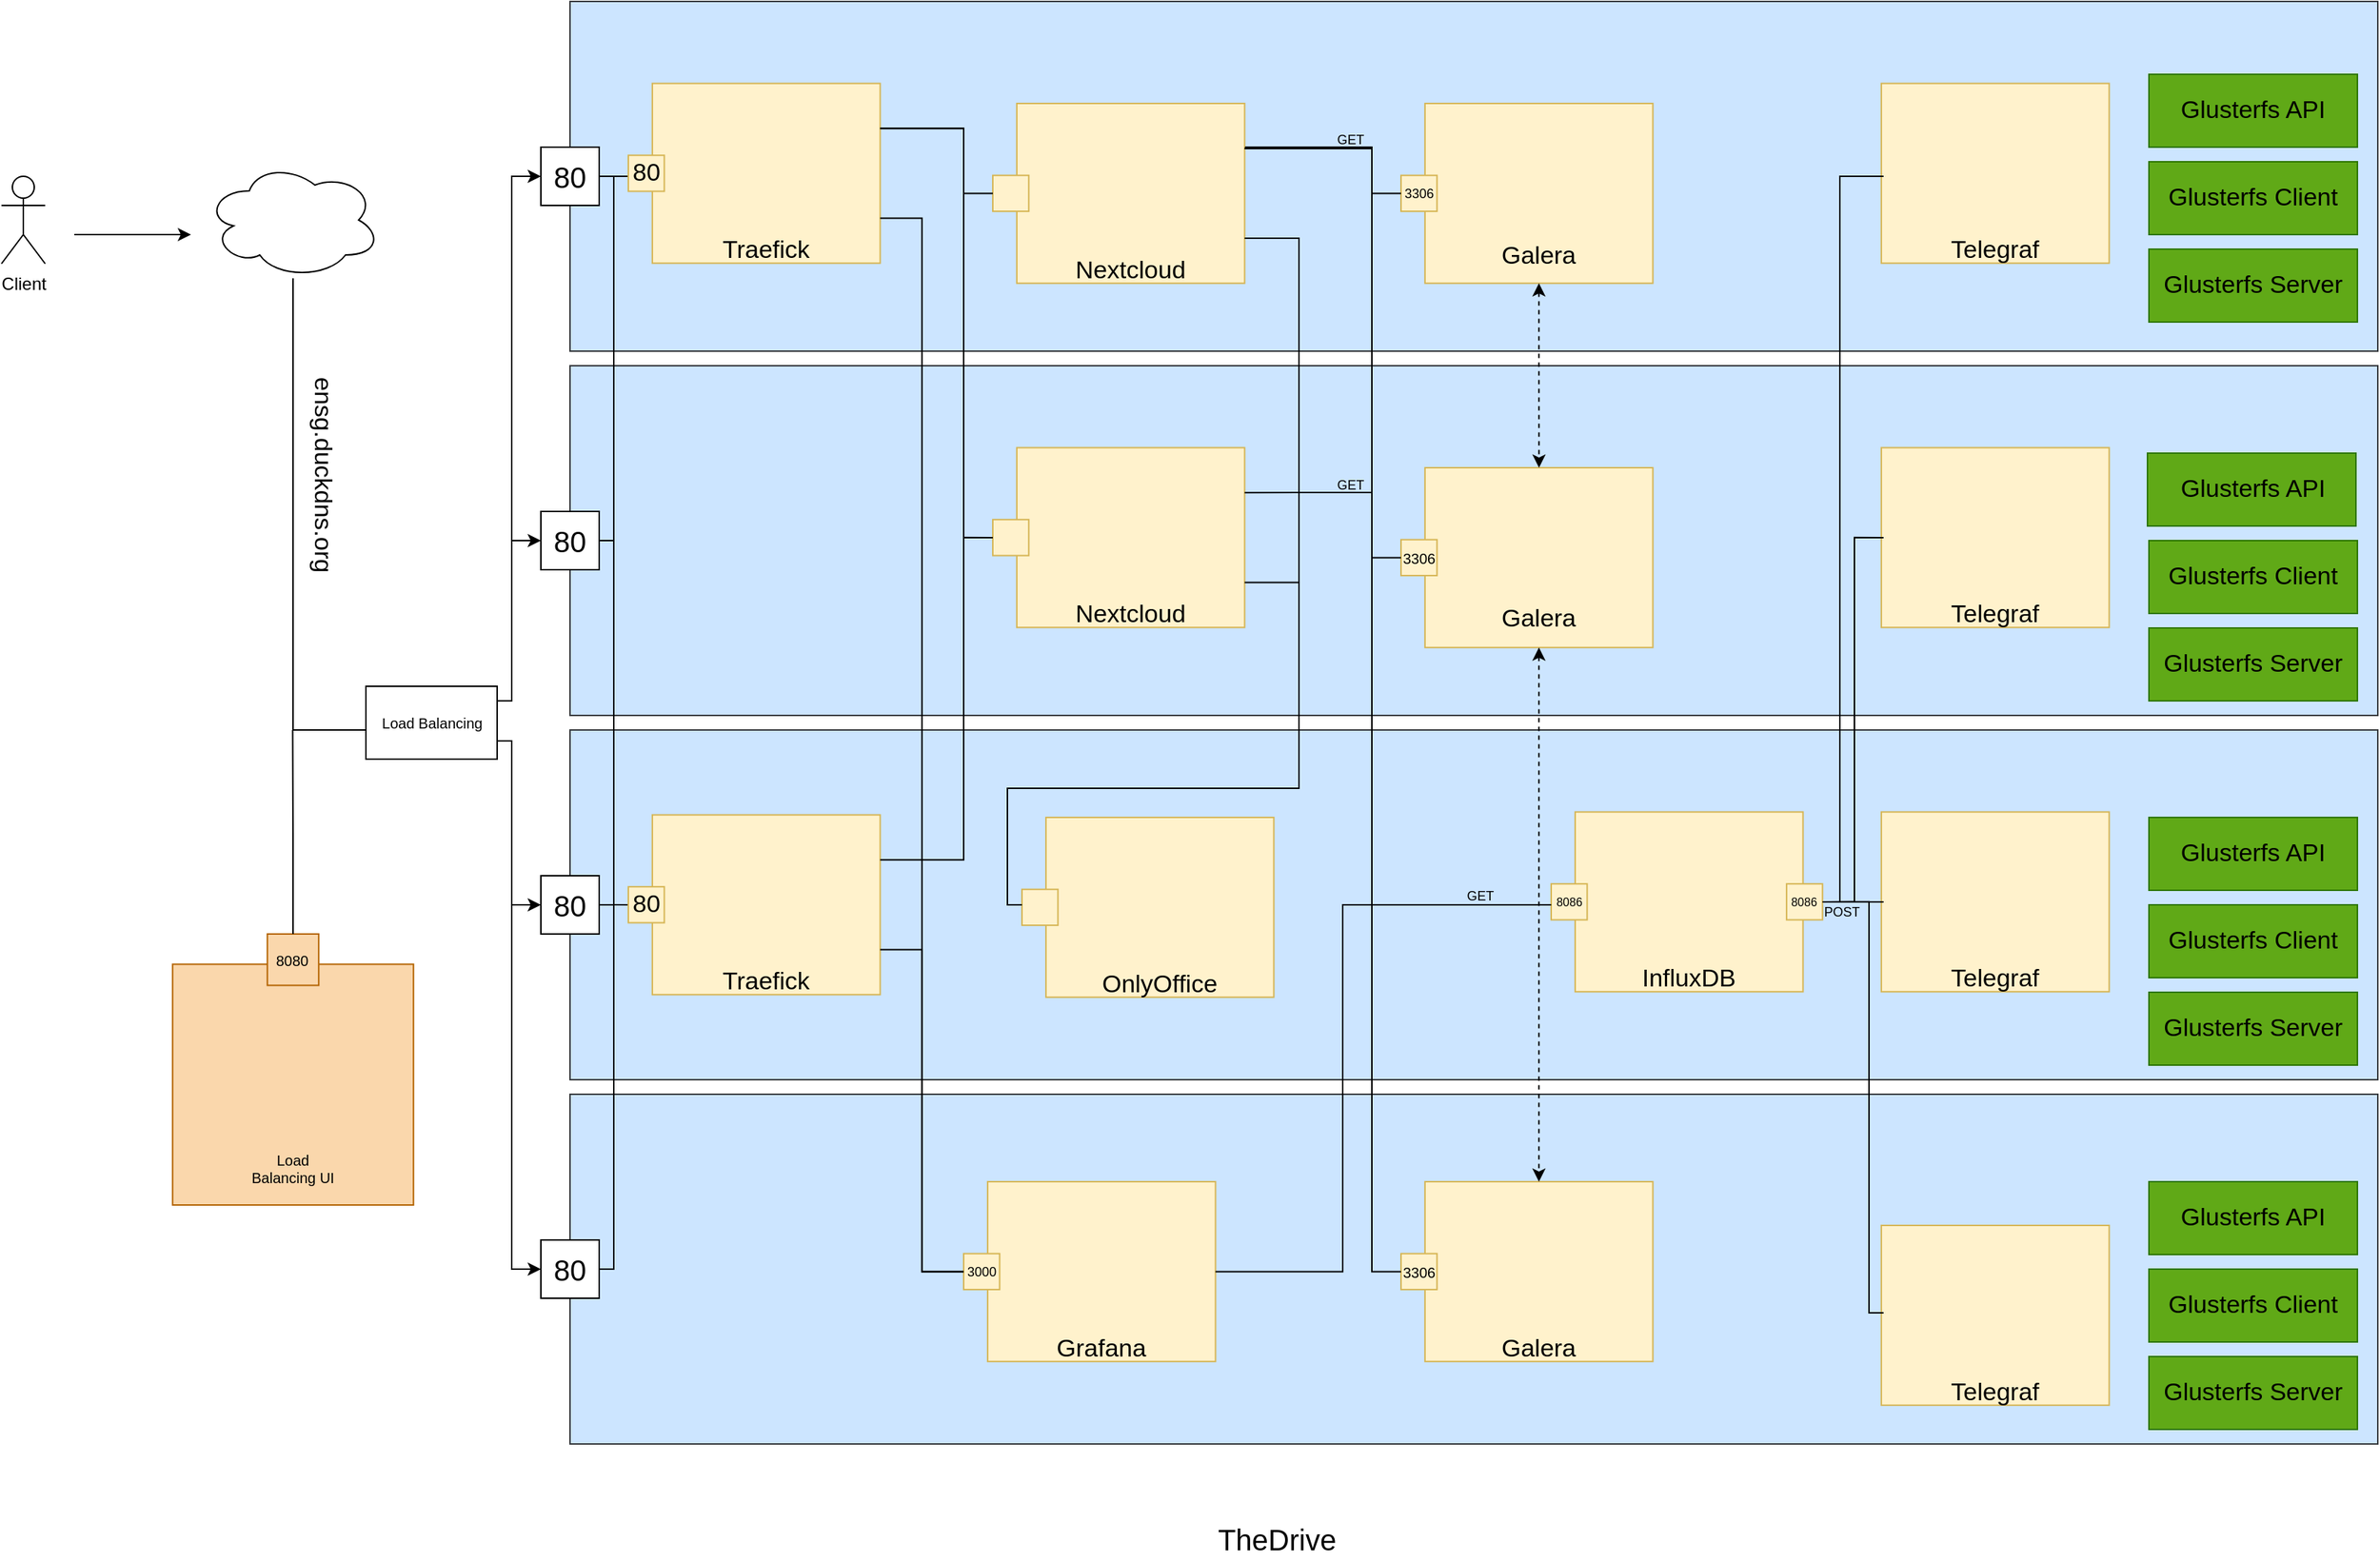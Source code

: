 <mxfile version="16.5.6" type="github">
  <diagram id="uSSf6d4gXcC3axAi4T38" name="Page-1">
    <mxGraphModel dx="1132" dy="1134" grid="1" gridSize="10" guides="1" tooltips="1" connect="1" arrows="1" fold="1" page="1" pageScale="1" pageWidth="827" pageHeight="1169" math="0" shadow="0">
      <root>
        <mxCell id="0" />
        <mxCell id="1" parent="0" />
        <mxCell id="GVOFtaDocg-hXBosBqJG-1" value="Client" style="shape=umlActor;verticalLabelPosition=bottom;verticalAlign=top;html=1;outlineConnect=0;" vertex="1" parent="1">
          <mxGeometry x="30" y="140" width="30" height="60" as="geometry" />
        </mxCell>
        <mxCell id="GVOFtaDocg-hXBosBqJG-21" style="edgeStyle=orthogonalEdgeStyle;rounded=0;orthogonalLoop=1;jettySize=auto;html=1;fontSize=17;" edge="1" parent="1" source="GVOFtaDocg-hXBosBqJG-2">
          <mxGeometry relative="1" as="geometry">
            <mxPoint x="290" y="520" as="targetPoint" />
            <Array as="points">
              <mxPoint x="230" y="520" />
            </Array>
          </mxGeometry>
        </mxCell>
        <mxCell id="GVOFtaDocg-hXBosBqJG-2" value="" style="ellipse;shape=cloud;whiteSpace=wrap;html=1;" vertex="1" parent="1">
          <mxGeometry x="170" y="130" width="120" height="80" as="geometry" />
        </mxCell>
        <mxCell id="GVOFtaDocg-hXBosBqJG-4" value="" style="endArrow=classic;html=1;rounded=0;" edge="1" parent="1">
          <mxGeometry width="50" height="50" relative="1" as="geometry">
            <mxPoint x="80" y="180" as="sourcePoint" />
            <mxPoint x="160" y="180" as="targetPoint" />
          </mxGeometry>
        </mxCell>
        <mxCell id="GVOFtaDocg-hXBosBqJG-26" value="ensg.duckdns.org" style="text;html=1;strokeColor=none;fillColor=none;align=center;verticalAlign=middle;whiteSpace=wrap;rounded=0;fontSize=17;rotation=90;" vertex="1" parent="1">
          <mxGeometry x="220" y="330" width="60" height="30" as="geometry" />
        </mxCell>
        <mxCell id="GVOFtaDocg-hXBosBqJG-6" value="TheDrive" style="text;html=1;strokeColor=none;fillColor=none;align=center;verticalAlign=middle;whiteSpace=wrap;rounded=0;fontSize=20;" vertex="1" parent="1">
          <mxGeometry x="875" y="1060" width="60" height="30" as="geometry" />
        </mxCell>
        <mxCell id="GVOFtaDocg-hXBosBqJG-7" value="" style="rounded=0;whiteSpace=wrap;html=1;fontSize=20;fillColor=#cce5ff;strokeColor=#36393d;" vertex="1" parent="1">
          <mxGeometry x="420" y="20" width="1240" height="240" as="geometry" />
        </mxCell>
        <mxCell id="GVOFtaDocg-hXBosBqJG-8" value="" style="rounded=0;whiteSpace=wrap;html=1;fontSize=20;fillColor=#cce5ff;strokeColor=#36393d;" vertex="1" parent="1">
          <mxGeometry x="420" y="270" width="1240" height="240" as="geometry" />
        </mxCell>
        <mxCell id="GVOFtaDocg-hXBosBqJG-9" value="" style="rounded=0;whiteSpace=wrap;html=1;fontSize=20;fillColor=#cce5ff;strokeColor=#36393d;" vertex="1" parent="1">
          <mxGeometry x="420" y="520" width="1240" height="240" as="geometry" />
        </mxCell>
        <mxCell id="GVOFtaDocg-hXBosBqJG-10" value="" style="rounded=0;whiteSpace=wrap;html=1;fontSize=20;fillColor=#cce5ff;strokeColor=#36393d;" vertex="1" parent="1">
          <mxGeometry x="420" y="770" width="1240" height="240" as="geometry" />
        </mxCell>
        <mxCell id="GVOFtaDocg-hXBosBqJG-188" style="edgeStyle=orthogonalEdgeStyle;rounded=0;orthogonalLoop=1;jettySize=auto;html=1;exitX=1;exitY=0.5;exitDx=0;exitDy=0;entryX=0;entryY=0.5;entryDx=0;entryDy=0;fontSize=17;startArrow=none;startFill=0;endArrow=none;endFill=0;" edge="1" parent="1" source="GVOFtaDocg-hXBosBqJG-11" target="GVOFtaDocg-hXBosBqJG-96">
          <mxGeometry relative="1" as="geometry" />
        </mxCell>
        <mxCell id="GVOFtaDocg-hXBosBqJG-189" style="edgeStyle=orthogonalEdgeStyle;rounded=0;orthogonalLoop=1;jettySize=auto;html=1;exitX=1;exitY=0.5;exitDx=0;exitDy=0;entryX=0;entryY=0.5;entryDx=0;entryDy=0;fontSize=17;startArrow=none;startFill=0;endArrow=none;endFill=0;" edge="1" parent="1" source="GVOFtaDocg-hXBosBqJG-11" target="GVOFtaDocg-hXBosBqJG-37">
          <mxGeometry relative="1" as="geometry">
            <Array as="points">
              <mxPoint x="450" y="140" />
              <mxPoint x="450" y="640" />
            </Array>
          </mxGeometry>
        </mxCell>
        <mxCell id="GVOFtaDocg-hXBosBqJG-11" value="80" style="whiteSpace=wrap;html=1;aspect=fixed;fontSize=20;" vertex="1" parent="1">
          <mxGeometry x="400" y="120" width="40" height="40" as="geometry" />
        </mxCell>
        <mxCell id="GVOFtaDocg-hXBosBqJG-190" style="edgeStyle=orthogonalEdgeStyle;rounded=0;orthogonalLoop=1;jettySize=auto;html=1;exitX=1;exitY=0.5;exitDx=0;exitDy=0;fontSize=17;startArrow=none;startFill=0;endArrow=none;endFill=0;" edge="1" parent="1" source="GVOFtaDocg-hXBosBqJG-12">
          <mxGeometry relative="1" as="geometry">
            <mxPoint x="450" y="389.952" as="targetPoint" />
          </mxGeometry>
        </mxCell>
        <mxCell id="GVOFtaDocg-hXBosBqJG-12" value="80" style="whiteSpace=wrap;html=1;aspect=fixed;fontSize=20;" vertex="1" parent="1">
          <mxGeometry x="400" y="370" width="40" height="40" as="geometry" />
        </mxCell>
        <mxCell id="GVOFtaDocg-hXBosBqJG-191" style="edgeStyle=orthogonalEdgeStyle;rounded=0;orthogonalLoop=1;jettySize=auto;html=1;exitX=1;exitY=0.5;exitDx=0;exitDy=0;fontSize=17;startArrow=none;startFill=0;endArrow=none;endFill=0;" edge="1" parent="1" source="GVOFtaDocg-hXBosBqJG-13">
          <mxGeometry relative="1" as="geometry">
            <mxPoint x="450" y="639.952" as="targetPoint" />
          </mxGeometry>
        </mxCell>
        <mxCell id="GVOFtaDocg-hXBosBqJG-13" value="80" style="whiteSpace=wrap;html=1;aspect=fixed;fontSize=20;" vertex="1" parent="1">
          <mxGeometry x="400" y="620" width="40" height="40" as="geometry" />
        </mxCell>
        <mxCell id="GVOFtaDocg-hXBosBqJG-192" style="edgeStyle=orthogonalEdgeStyle;rounded=0;orthogonalLoop=1;jettySize=auto;html=1;exitX=1;exitY=0.5;exitDx=0;exitDy=0;fontSize=17;startArrow=none;startFill=0;endArrow=none;endFill=0;" edge="1" parent="1" source="GVOFtaDocg-hXBosBqJG-14">
          <mxGeometry relative="1" as="geometry">
            <mxPoint x="450" y="640.0" as="targetPoint" />
            <Array as="points">
              <mxPoint x="450" y="890" />
            </Array>
          </mxGeometry>
        </mxCell>
        <mxCell id="GVOFtaDocg-hXBosBqJG-14" value="80" style="whiteSpace=wrap;html=1;aspect=fixed;fontSize=20;" vertex="1" parent="1">
          <mxGeometry x="400" y="870" width="40" height="40" as="geometry" />
        </mxCell>
        <mxCell id="GVOFtaDocg-hXBosBqJG-22" style="edgeStyle=orthogonalEdgeStyle;rounded=0;orthogonalLoop=1;jettySize=auto;html=1;exitX=0.75;exitY=0;exitDx=0;exitDy=0;entryX=0;entryY=0.5;entryDx=0;entryDy=0;fontSize=17;" edge="1" parent="1" target="GVOFtaDocg-hXBosBqJG-11">
          <mxGeometry relative="1" as="geometry">
            <mxPoint x="370" y="500" as="sourcePoint" />
            <Array as="points">
              <mxPoint x="380" y="500" />
              <mxPoint x="380" y="140" />
            </Array>
          </mxGeometry>
        </mxCell>
        <mxCell id="GVOFtaDocg-hXBosBqJG-23" style="edgeStyle=orthogonalEdgeStyle;rounded=0;orthogonalLoop=1;jettySize=auto;html=1;exitX=1;exitY=0;exitDx=0;exitDy=0;entryX=0;entryY=0.5;entryDx=0;entryDy=0;fontSize=17;" edge="1" parent="1" target="GVOFtaDocg-hXBosBqJG-12">
          <mxGeometry relative="1" as="geometry">
            <mxPoint x="380" y="500" as="sourcePoint" />
            <Array as="points">
              <mxPoint x="380" y="390" />
            </Array>
          </mxGeometry>
        </mxCell>
        <mxCell id="GVOFtaDocg-hXBosBqJG-24" style="edgeStyle=orthogonalEdgeStyle;rounded=0;orthogonalLoop=1;jettySize=auto;html=1;exitX=1;exitY=0.75;exitDx=0;exitDy=0;entryX=0;entryY=0.5;entryDx=0;entryDy=0;fontSize=17;" edge="1" parent="1" source="GVOFtaDocg-hXBosBqJG-207" target="GVOFtaDocg-hXBosBqJG-14">
          <mxGeometry relative="1" as="geometry">
            <mxPoint x="370" y="540" as="sourcePoint" />
            <Array as="points">
              <mxPoint x="380" y="527" />
              <mxPoint x="380" y="890" />
            </Array>
          </mxGeometry>
        </mxCell>
        <mxCell id="GVOFtaDocg-hXBosBqJG-25" style="edgeStyle=orthogonalEdgeStyle;rounded=0;orthogonalLoop=1;jettySize=auto;html=1;exitX=1;exitY=1;exitDx=0;exitDy=0;entryX=0;entryY=0.5;entryDx=0;entryDy=0;fontSize=17;" edge="1" parent="1" target="GVOFtaDocg-hXBosBqJG-13">
          <mxGeometry relative="1" as="geometry">
            <mxPoint x="380" y="540" as="sourcePoint" />
            <Array as="points">
              <mxPoint x="380" y="640" />
            </Array>
          </mxGeometry>
        </mxCell>
        <mxCell id="GVOFtaDocg-hXBosBqJG-35" value="" style="group" vertex="1" connectable="0" parent="1">
          <mxGeometry x="460" y="578.25" width="172.74" height="127.5" as="geometry" />
        </mxCell>
        <mxCell id="GVOFtaDocg-hXBosBqJG-36" value="" style="rounded=0;whiteSpace=wrap;html=1;labelBackgroundColor=#99FFFF;fontSize=17;fillColor=#fff2cc;strokeColor=#d6b656;" vertex="1" parent="GVOFtaDocg-hXBosBqJG-35">
          <mxGeometry x="16.451" width="156.289" height="123.387" as="geometry" />
        </mxCell>
        <mxCell id="GVOFtaDocg-hXBosBqJG-37" value="80" style="whiteSpace=wrap;html=1;aspect=fixed;labelBackgroundColor=none;fontSize=17;fillColor=#fff2cc;strokeColor=#d6b656;" vertex="1" parent="GVOFtaDocg-hXBosBqJG-35">
          <mxGeometry y="49.355" width="24.677" height="24.677" as="geometry" />
        </mxCell>
        <mxCell id="GVOFtaDocg-hXBosBqJG-38" value="Traefick" style="text;html=1;align=center;verticalAlign=middle;whiteSpace=wrap;rounded=0;labelBackgroundColor=none;fontSize=17;" vertex="1" parent="GVOFtaDocg-hXBosBqJG-35">
          <mxGeometry x="69.919" y="102.823" width="49.354" height="24.677" as="geometry" />
        </mxCell>
        <mxCell id="GVOFtaDocg-hXBosBqJG-55" value="" style="group" vertex="1" connectable="0" parent="1">
          <mxGeometry x="1503" y="130" width="143" height="110" as="geometry" />
        </mxCell>
        <mxCell id="GVOFtaDocg-hXBosBqJG-52" value="" style="group" vertex="1" connectable="0" parent="GVOFtaDocg-hXBosBqJG-55">
          <mxGeometry y="60" width="143" height="50" as="geometry" />
        </mxCell>
        <mxCell id="GVOFtaDocg-hXBosBqJG-45" value="" style="rounded=0;whiteSpace=wrap;html=1;labelBackgroundColor=none;fontSize=17;fillColor=#60a917;strokeColor=#2D7600;fontColor=#ffffff;" vertex="1" parent="GVOFtaDocg-hXBosBqJG-52">
          <mxGeometry width="143" height="50" as="geometry" />
        </mxCell>
        <mxCell id="GVOFtaDocg-hXBosBqJG-46" value="Glusterfs Server" style="text;html=1;strokeColor=none;fillColor=none;align=center;verticalAlign=middle;whiteSpace=wrap;rounded=0;labelBackgroundColor=none;fontSize=17;" vertex="1" parent="GVOFtaDocg-hXBosBqJG-52">
          <mxGeometry y="10" width="143" height="30" as="geometry" />
        </mxCell>
        <mxCell id="GVOFtaDocg-hXBosBqJG-54" value="" style="group" vertex="1" connectable="0" parent="GVOFtaDocg-hXBosBqJG-55">
          <mxGeometry width="143" height="50" as="geometry" />
        </mxCell>
        <mxCell id="GVOFtaDocg-hXBosBqJG-49" value="" style="rounded=0;whiteSpace=wrap;html=1;labelBackgroundColor=none;fontSize=17;fillColor=#60a917;strokeColor=#2D7600;fontColor=#ffffff;" vertex="1" parent="GVOFtaDocg-hXBosBqJG-54">
          <mxGeometry width="143" height="50" as="geometry" />
        </mxCell>
        <mxCell id="GVOFtaDocg-hXBosBqJG-50" value="Glusterfs Client" style="text;html=1;strokeColor=none;fillColor=none;align=center;verticalAlign=middle;whiteSpace=wrap;rounded=0;labelBackgroundColor=none;fontSize=17;" vertex="1" parent="GVOFtaDocg-hXBosBqJG-54">
          <mxGeometry y="10" width="143" height="30" as="geometry" />
        </mxCell>
        <mxCell id="GVOFtaDocg-hXBosBqJG-56" value="" style="group" vertex="1" connectable="0" parent="1">
          <mxGeometry x="1503" y="390" width="143" height="110" as="geometry" />
        </mxCell>
        <mxCell id="GVOFtaDocg-hXBosBqJG-57" value="" style="group" vertex="1" connectable="0" parent="GVOFtaDocg-hXBosBqJG-56">
          <mxGeometry y="60" width="143" height="50" as="geometry" />
        </mxCell>
        <mxCell id="GVOFtaDocg-hXBosBqJG-58" value="" style="rounded=0;whiteSpace=wrap;html=1;labelBackgroundColor=none;fontSize=17;fillColor=#60a917;strokeColor=#2D7600;fontColor=#ffffff;" vertex="1" parent="GVOFtaDocg-hXBosBqJG-57">
          <mxGeometry width="143" height="50" as="geometry" />
        </mxCell>
        <mxCell id="GVOFtaDocg-hXBosBqJG-59" value="Glusterfs Server" style="text;html=1;strokeColor=none;fillColor=none;align=center;verticalAlign=middle;whiteSpace=wrap;rounded=0;labelBackgroundColor=none;fontSize=17;" vertex="1" parent="GVOFtaDocg-hXBosBqJG-57">
          <mxGeometry y="10" width="143" height="30" as="geometry" />
        </mxCell>
        <mxCell id="GVOFtaDocg-hXBosBqJG-60" value="" style="group" vertex="1" connectable="0" parent="GVOFtaDocg-hXBosBqJG-56">
          <mxGeometry width="143" height="50" as="geometry" />
        </mxCell>
        <mxCell id="GVOFtaDocg-hXBosBqJG-61" value="" style="rounded=0;whiteSpace=wrap;html=1;labelBackgroundColor=none;fontSize=17;fillColor=#60a917;strokeColor=#2D7600;fontColor=#ffffff;" vertex="1" parent="GVOFtaDocg-hXBosBqJG-60">
          <mxGeometry width="143" height="50" as="geometry" />
        </mxCell>
        <mxCell id="GVOFtaDocg-hXBosBqJG-62" value="Glusterfs Client" style="text;html=1;strokeColor=none;fillColor=none;align=center;verticalAlign=middle;whiteSpace=wrap;rounded=0;labelBackgroundColor=none;fontSize=17;" vertex="1" parent="GVOFtaDocg-hXBosBqJG-60">
          <mxGeometry y="10" width="143" height="30" as="geometry" />
        </mxCell>
        <mxCell id="GVOFtaDocg-hXBosBqJG-64" value="" style="group" vertex="1" connectable="0" parent="1">
          <mxGeometry x="1503" y="640" width="143" height="110" as="geometry" />
        </mxCell>
        <mxCell id="GVOFtaDocg-hXBosBqJG-65" value="" style="group" vertex="1" connectable="0" parent="GVOFtaDocg-hXBosBqJG-64">
          <mxGeometry y="60" width="143" height="50" as="geometry" />
        </mxCell>
        <mxCell id="GVOFtaDocg-hXBosBqJG-66" value="" style="rounded=0;whiteSpace=wrap;html=1;labelBackgroundColor=none;fontSize=17;fillColor=#60a917;strokeColor=#2D7600;fontColor=#ffffff;" vertex="1" parent="GVOFtaDocg-hXBosBqJG-65">
          <mxGeometry width="143" height="50" as="geometry" />
        </mxCell>
        <mxCell id="GVOFtaDocg-hXBosBqJG-67" value="Glusterfs Server" style="text;html=1;strokeColor=none;fillColor=none;align=center;verticalAlign=middle;whiteSpace=wrap;rounded=0;labelBackgroundColor=none;fontSize=17;" vertex="1" parent="GVOFtaDocg-hXBosBqJG-65">
          <mxGeometry y="10" width="143" height="30" as="geometry" />
        </mxCell>
        <mxCell id="GVOFtaDocg-hXBosBqJG-68" value="" style="group" vertex="1" connectable="0" parent="GVOFtaDocg-hXBosBqJG-64">
          <mxGeometry width="143" height="50" as="geometry" />
        </mxCell>
        <mxCell id="GVOFtaDocg-hXBosBqJG-69" value="" style="rounded=0;whiteSpace=wrap;html=1;labelBackgroundColor=none;fontSize=17;fillColor=#60a917;strokeColor=#2D7600;fontColor=#ffffff;" vertex="1" parent="GVOFtaDocg-hXBosBqJG-68">
          <mxGeometry width="143" height="50" as="geometry" />
        </mxCell>
        <mxCell id="GVOFtaDocg-hXBosBqJG-70" value="Glusterfs Client" style="text;html=1;strokeColor=none;fillColor=none;align=center;verticalAlign=middle;whiteSpace=wrap;rounded=0;labelBackgroundColor=none;fontSize=17;" vertex="1" parent="GVOFtaDocg-hXBosBqJG-68">
          <mxGeometry y="10" width="143" height="30" as="geometry" />
        </mxCell>
        <mxCell id="GVOFtaDocg-hXBosBqJG-72" value="" style="group" vertex="1" connectable="0" parent="1">
          <mxGeometry x="1503" y="950" width="143" height="50" as="geometry" />
        </mxCell>
        <mxCell id="GVOFtaDocg-hXBosBqJG-73" value="" style="rounded=0;whiteSpace=wrap;html=1;labelBackgroundColor=none;fontSize=17;fillColor=#60a917;strokeColor=#2D7600;fontColor=#ffffff;" vertex="1" parent="GVOFtaDocg-hXBosBqJG-72">
          <mxGeometry width="143" height="50" as="geometry" />
        </mxCell>
        <mxCell id="GVOFtaDocg-hXBosBqJG-74" value="Glusterfs Server" style="text;html=1;strokeColor=none;fillColor=none;align=center;verticalAlign=middle;whiteSpace=wrap;rounded=0;labelBackgroundColor=none;fontSize=17;" vertex="1" parent="GVOFtaDocg-hXBosBqJG-72">
          <mxGeometry y="10" width="143" height="30" as="geometry" />
        </mxCell>
        <mxCell id="GVOFtaDocg-hXBosBqJG-75" value="" style="group" vertex="1" connectable="0" parent="1">
          <mxGeometry x="1503" y="890" width="143" height="50" as="geometry" />
        </mxCell>
        <mxCell id="GVOFtaDocg-hXBosBqJG-76" value="" style="rounded=0;whiteSpace=wrap;html=1;labelBackgroundColor=none;fontSize=17;fillColor=#60a917;strokeColor=#2D7600;fontColor=#ffffff;" vertex="1" parent="GVOFtaDocg-hXBosBqJG-75">
          <mxGeometry width="143" height="50" as="geometry" />
        </mxCell>
        <mxCell id="GVOFtaDocg-hXBosBqJG-77" value="Glusterfs Client" style="text;html=1;strokeColor=none;fillColor=none;align=center;verticalAlign=middle;whiteSpace=wrap;rounded=0;labelBackgroundColor=none;fontSize=17;" vertex="1" parent="GVOFtaDocg-hXBosBqJG-75">
          <mxGeometry y="10" width="143" height="30" as="geometry" />
        </mxCell>
        <mxCell id="GVOFtaDocg-hXBosBqJG-79" value="" style="group" vertex="1" connectable="0" parent="1">
          <mxGeometry x="1503" y="830" width="143" height="50" as="geometry" />
        </mxCell>
        <mxCell id="GVOFtaDocg-hXBosBqJG-80" value="" style="rounded=0;whiteSpace=wrap;html=1;labelBackgroundColor=none;fontSize=17;fillColor=#60a917;strokeColor=#2D7600;fontColor=#ffffff;" vertex="1" parent="GVOFtaDocg-hXBosBqJG-79">
          <mxGeometry width="143" height="50" as="geometry" />
        </mxCell>
        <mxCell id="GVOFtaDocg-hXBosBqJG-81" value="Glusterfs API" style="text;html=1;strokeColor=none;fillColor=none;align=center;verticalAlign=middle;whiteSpace=wrap;rounded=0;labelBackgroundColor=none;fontSize=17;" vertex="1" parent="GVOFtaDocg-hXBosBqJG-79">
          <mxGeometry y="10" width="143" height="30" as="geometry" />
        </mxCell>
        <mxCell id="GVOFtaDocg-hXBosBqJG-83" value="" style="group" vertex="1" connectable="0" parent="1">
          <mxGeometry x="1503" y="580" width="143" height="50" as="geometry" />
        </mxCell>
        <mxCell id="GVOFtaDocg-hXBosBqJG-84" value="" style="rounded=0;whiteSpace=wrap;html=1;labelBackgroundColor=none;fontSize=17;fillColor=#60a917;strokeColor=#2D7600;fontColor=#ffffff;" vertex="1" parent="GVOFtaDocg-hXBosBqJG-83">
          <mxGeometry width="143" height="50" as="geometry" />
        </mxCell>
        <mxCell id="GVOFtaDocg-hXBosBqJG-85" value="Glusterfs API" style="text;html=1;strokeColor=none;fillColor=none;align=center;verticalAlign=middle;whiteSpace=wrap;rounded=0;labelBackgroundColor=none;fontSize=17;" vertex="1" parent="GVOFtaDocg-hXBosBqJG-83">
          <mxGeometry y="10" width="143" height="30" as="geometry" />
        </mxCell>
        <mxCell id="GVOFtaDocg-hXBosBqJG-86" value="" style="group" vertex="1" connectable="0" parent="1">
          <mxGeometry x="1270" y="330" width="143" height="50" as="geometry" />
        </mxCell>
        <mxCell id="GVOFtaDocg-hXBosBqJG-87" value="" style="rounded=0;whiteSpace=wrap;html=1;labelBackgroundColor=none;fontSize=17;fillColor=#60a917;strokeColor=#2D7600;fontColor=#ffffff;" vertex="1" parent="GVOFtaDocg-hXBosBqJG-86">
          <mxGeometry x="232" width="143" height="50" as="geometry" />
        </mxCell>
        <mxCell id="GVOFtaDocg-hXBosBqJG-88" value="Glusterfs API" style="text;html=1;strokeColor=none;fillColor=none;align=center;verticalAlign=middle;whiteSpace=wrap;rounded=0;labelBackgroundColor=none;fontSize=17;" vertex="1" parent="GVOFtaDocg-hXBosBqJG-86">
          <mxGeometry x="233" y="10" width="143" height="30" as="geometry" />
        </mxCell>
        <mxCell id="GVOFtaDocg-hXBosBqJG-89" value="" style="group" vertex="1" connectable="0" parent="1">
          <mxGeometry x="1503" y="70" width="143" height="50" as="geometry" />
        </mxCell>
        <mxCell id="GVOFtaDocg-hXBosBqJG-90" value="" style="rounded=0;whiteSpace=wrap;html=1;labelBackgroundColor=none;fontSize=17;fillColor=#60a917;strokeColor=#2D7600;fontColor=#ffffff;" vertex="1" parent="GVOFtaDocg-hXBosBqJG-89">
          <mxGeometry width="143" height="50" as="geometry" />
        </mxCell>
        <mxCell id="GVOFtaDocg-hXBosBqJG-91" value="Glusterfs API" style="text;html=1;strokeColor=none;fillColor=none;align=center;verticalAlign=middle;whiteSpace=wrap;rounded=0;labelBackgroundColor=none;fontSize=17;" vertex="1" parent="GVOFtaDocg-hXBosBqJG-89">
          <mxGeometry y="10" width="143" height="30" as="geometry" />
        </mxCell>
        <mxCell id="GVOFtaDocg-hXBosBqJG-94" value="" style="group" vertex="1" connectable="0" parent="1">
          <mxGeometry x="460" y="76.25" width="172.74" height="127.5" as="geometry" />
        </mxCell>
        <mxCell id="GVOFtaDocg-hXBosBqJG-95" value="" style="rounded=0;whiteSpace=wrap;html=1;labelBackgroundColor=#99FFFF;fontSize=17;fillColor=#fff2cc;strokeColor=#d6b656;" vertex="1" parent="GVOFtaDocg-hXBosBqJG-94">
          <mxGeometry x="16.451" width="156.289" height="123.387" as="geometry" />
        </mxCell>
        <mxCell id="GVOFtaDocg-hXBosBqJG-96" value="80" style="whiteSpace=wrap;html=1;aspect=fixed;labelBackgroundColor=none;fontSize=17;fillColor=#fff2cc;strokeColor=#d6b656;" vertex="1" parent="GVOFtaDocg-hXBosBqJG-94">
          <mxGeometry y="49.355" width="24.677" height="24.677" as="geometry" />
        </mxCell>
        <mxCell id="GVOFtaDocg-hXBosBqJG-97" value="Traefick" style="text;html=1;align=center;verticalAlign=middle;whiteSpace=wrap;rounded=0;labelBackgroundColor=none;fontSize=17;" vertex="1" parent="GVOFtaDocg-hXBosBqJG-94">
          <mxGeometry x="69.919" y="102.823" width="49.354" height="24.677" as="geometry" />
        </mxCell>
        <mxCell id="GVOFtaDocg-hXBosBqJG-98" value="" style="group" vertex="1" connectable="0" parent="1">
          <mxGeometry x="1303" y="76.25" width="172.74" height="127.5" as="geometry" />
        </mxCell>
        <mxCell id="GVOFtaDocg-hXBosBqJG-99" value="" style="rounded=0;whiteSpace=wrap;html=1;labelBackgroundColor=#99FFFF;fontSize=17;fillColor=#fff2cc;strokeColor=#d6b656;" vertex="1" parent="GVOFtaDocg-hXBosBqJG-98">
          <mxGeometry x="16.451" width="156.289" height="123.387" as="geometry" />
        </mxCell>
        <mxCell id="GVOFtaDocg-hXBosBqJG-101" value="Telegraf" style="text;html=1;align=center;verticalAlign=middle;whiteSpace=wrap;rounded=0;labelBackgroundColor=none;fontSize=17;" vertex="1" parent="GVOFtaDocg-hXBosBqJG-98">
          <mxGeometry x="69.919" y="102.823" width="49.354" height="24.677" as="geometry" />
        </mxCell>
        <mxCell id="GVOFtaDocg-hXBosBqJG-119" value="" style="group" vertex="1" connectable="0" parent="1">
          <mxGeometry x="1303" y="326.25" width="172.74" height="127.5" as="geometry" />
        </mxCell>
        <mxCell id="GVOFtaDocg-hXBosBqJG-120" value="" style="rounded=0;whiteSpace=wrap;html=1;labelBackgroundColor=#99FFFF;fontSize=17;fillColor=#fff2cc;strokeColor=#d6b656;" vertex="1" parent="GVOFtaDocg-hXBosBqJG-119">
          <mxGeometry x="16.451" width="156.289" height="123.387" as="geometry" />
        </mxCell>
        <mxCell id="GVOFtaDocg-hXBosBqJG-122" value="Telegraf" style="text;html=1;align=center;verticalAlign=middle;whiteSpace=wrap;rounded=0;labelBackgroundColor=none;fontSize=17;" vertex="1" parent="GVOFtaDocg-hXBosBqJG-119">
          <mxGeometry x="69.919" y="102.823" width="49.354" height="24.677" as="geometry" />
        </mxCell>
        <mxCell id="GVOFtaDocg-hXBosBqJG-123" value="" style="group" vertex="1" connectable="0" parent="1">
          <mxGeometry x="1303" y="576.25" width="172.74" height="127.5" as="geometry" />
        </mxCell>
        <mxCell id="GVOFtaDocg-hXBosBqJG-124" value="" style="rounded=0;whiteSpace=wrap;html=1;labelBackgroundColor=#99FFFF;fontSize=17;fillColor=#fff2cc;strokeColor=#d6b656;" vertex="1" parent="GVOFtaDocg-hXBosBqJG-123">
          <mxGeometry x="16.451" width="156.289" height="123.387" as="geometry" />
        </mxCell>
        <mxCell id="GVOFtaDocg-hXBosBqJG-126" value="Telegraf" style="text;html=1;align=center;verticalAlign=middle;whiteSpace=wrap;rounded=0;labelBackgroundColor=none;fontSize=17;" vertex="1" parent="GVOFtaDocg-hXBosBqJG-123">
          <mxGeometry x="69.919" y="102.823" width="49.354" height="24.677" as="geometry" />
        </mxCell>
        <mxCell id="GVOFtaDocg-hXBosBqJG-127" value="" style="group" vertex="1" connectable="0" parent="1">
          <mxGeometry x="1303" y="860" width="172.74" height="127.5" as="geometry" />
        </mxCell>
        <mxCell id="GVOFtaDocg-hXBosBqJG-128" value="" style="rounded=0;whiteSpace=wrap;html=1;labelBackgroundColor=#99FFFF;fontSize=17;fillColor=#fff2cc;strokeColor=#d6b656;" vertex="1" parent="GVOFtaDocg-hXBosBqJG-127">
          <mxGeometry x="16.451" width="156.289" height="123.387" as="geometry" />
        </mxCell>
        <mxCell id="GVOFtaDocg-hXBosBqJG-130" value="Telegraf" style="text;html=1;align=center;verticalAlign=middle;whiteSpace=wrap;rounded=0;labelBackgroundColor=none;fontSize=17;" vertex="1" parent="GVOFtaDocg-hXBosBqJG-127">
          <mxGeometry x="69.919" y="102.823" width="49.354" height="24.677" as="geometry" />
        </mxCell>
        <mxCell id="GVOFtaDocg-hXBosBqJG-131" value="" style="group" vertex="1" connectable="0" parent="1">
          <mxGeometry x="1093" y="576.25" width="172.74" height="127.5" as="geometry" />
        </mxCell>
        <mxCell id="GVOFtaDocg-hXBosBqJG-132" value="" style="rounded=0;whiteSpace=wrap;html=1;labelBackgroundColor=#99FFFF;fontSize=17;fillColor=#fff2cc;strokeColor=#d6b656;" vertex="1" parent="GVOFtaDocg-hXBosBqJG-131">
          <mxGeometry x="16.451" width="156.289" height="123.387" as="geometry" />
        </mxCell>
        <mxCell id="GVOFtaDocg-hXBosBqJG-133" value="8086" style="whiteSpace=wrap;html=1;aspect=fixed;labelBackgroundColor=none;fontSize=8;fillColor=#fff2cc;strokeColor=#d6b656;" vertex="1" parent="GVOFtaDocg-hXBosBqJG-131">
          <mxGeometry y="49.355" width="24.677" height="24.677" as="geometry" />
        </mxCell>
        <mxCell id="GVOFtaDocg-hXBosBqJG-134" value="InfluxDB" style="text;html=1;align=center;verticalAlign=middle;whiteSpace=wrap;rounded=0;labelBackgroundColor=none;fontSize=17;" vertex="1" parent="GVOFtaDocg-hXBosBqJG-131">
          <mxGeometry x="69.919" y="102.823" width="49.354" height="24.677" as="geometry" />
        </mxCell>
        <mxCell id="GVOFtaDocg-hXBosBqJG-195" value="8086" style="whiteSpace=wrap;html=1;aspect=fixed;labelBackgroundColor=none;fontSize=8;fillColor=#fff2cc;strokeColor=#d6b656;" vertex="1" parent="GVOFtaDocg-hXBosBqJG-131">
          <mxGeometry x="161.45" y="49.355" width="24.677" height="24.677" as="geometry" />
        </mxCell>
        <mxCell id="GVOFtaDocg-hXBosBqJG-135" style="edgeStyle=orthogonalEdgeStyle;rounded=0;orthogonalLoop=1;jettySize=auto;html=1;exitX=1;exitY=0.5;exitDx=0;exitDy=0;fontSize=17;endArrow=none;endFill=0;" edge="1" parent="1">
          <mxGeometry relative="1" as="geometry">
            <mxPoint x="1321" y="140" as="targetPoint" />
            <mxPoint x="1283.74" y="637.944" as="sourcePoint" />
            <Array as="points">
              <mxPoint x="1291" y="638" />
              <mxPoint x="1291" y="140" />
            </Array>
          </mxGeometry>
        </mxCell>
        <mxCell id="GVOFtaDocg-hXBosBqJG-136" style="edgeStyle=orthogonalEdgeStyle;rounded=0;orthogonalLoop=1;jettySize=auto;html=1;exitX=1;exitY=0.5;exitDx=0;exitDy=0;entryX=0;entryY=0.5;entryDx=0;entryDy=0;fontSize=17;endArrow=none;endFill=0;" edge="1" parent="1">
          <mxGeometry relative="1" as="geometry">
            <mxPoint x="1283.74" y="637.944" as="sourcePoint" />
            <mxPoint x="1321" y="387.943" as="targetPoint" />
            <Array as="points">
              <mxPoint x="1301" y="638" />
              <mxPoint x="1301" y="388" />
            </Array>
          </mxGeometry>
        </mxCell>
        <mxCell id="GVOFtaDocg-hXBosBqJG-137" style="edgeStyle=orthogonalEdgeStyle;rounded=0;orthogonalLoop=1;jettySize=auto;html=1;exitX=1;exitY=0.5;exitDx=0;exitDy=0;entryX=0;entryY=0.5;entryDx=0;entryDy=0;fontSize=17;endArrow=none;endFill=0;" edge="1" parent="1">
          <mxGeometry relative="1" as="geometry">
            <mxPoint x="1283.74" y="637.944" as="sourcePoint" />
            <mxPoint x="1321" y="637.943" as="targetPoint" />
          </mxGeometry>
        </mxCell>
        <mxCell id="GVOFtaDocg-hXBosBqJG-138" style="edgeStyle=orthogonalEdgeStyle;rounded=0;orthogonalLoop=1;jettySize=auto;html=1;exitX=1;exitY=0.5;exitDx=0;exitDy=0;fontSize=17;endArrow=none;endFill=0;" edge="1" parent="1" source="GVOFtaDocg-hXBosBqJG-195">
          <mxGeometry relative="1" as="geometry">
            <mxPoint x="1321" y="920" as="targetPoint" />
            <mxPoint x="1283.74" y="637.944" as="sourcePoint" />
            <Array as="points">
              <mxPoint x="1311" y="638" />
              <mxPoint x="1311" y="920" />
            </Array>
          </mxGeometry>
        </mxCell>
        <mxCell id="GVOFtaDocg-hXBosBqJG-139" value="" style="group" vertex="1" connectable="0" parent="1">
          <mxGeometry x="690" y="830" width="172.74" height="127.5" as="geometry" />
        </mxCell>
        <mxCell id="GVOFtaDocg-hXBosBqJG-140" value="" style="rounded=0;whiteSpace=wrap;html=1;labelBackgroundColor=#99FFFF;fontSize=17;fillColor=#fff2cc;strokeColor=#d6b656;" vertex="1" parent="GVOFtaDocg-hXBosBqJG-139">
          <mxGeometry x="16.451" width="156.289" height="123.387" as="geometry" />
        </mxCell>
        <mxCell id="GVOFtaDocg-hXBosBqJG-141" value="3000" style="whiteSpace=wrap;html=1;aspect=fixed;labelBackgroundColor=none;fontSize=9;fillColor=#fff2cc;strokeColor=#d6b656;" vertex="1" parent="GVOFtaDocg-hXBosBqJG-139">
          <mxGeometry y="49.355" width="24.677" height="24.677" as="geometry" />
        </mxCell>
        <mxCell id="GVOFtaDocg-hXBosBqJG-142" value="Grafana" style="text;html=1;align=center;verticalAlign=middle;whiteSpace=wrap;rounded=0;labelBackgroundColor=none;fontSize=17;" vertex="1" parent="GVOFtaDocg-hXBosBqJG-139">
          <mxGeometry x="69.919" y="102.823" width="49.354" height="24.677" as="geometry" />
        </mxCell>
        <mxCell id="GVOFtaDocg-hXBosBqJG-143" style="edgeStyle=orthogonalEdgeStyle;rounded=0;orthogonalLoop=1;jettySize=auto;html=1;exitX=1;exitY=0.5;exitDx=0;exitDy=0;fontSize=17;endArrow=none;endFill=0;" edge="1" parent="1" source="GVOFtaDocg-hXBosBqJG-140" target="GVOFtaDocg-hXBosBqJG-133">
          <mxGeometry relative="1" as="geometry">
            <mxPoint x="910" y="640" as="targetPoint" />
            <Array as="points">
              <mxPoint x="950" y="892" />
              <mxPoint x="950" y="640" />
            </Array>
          </mxGeometry>
        </mxCell>
        <mxCell id="GVOFtaDocg-hXBosBqJG-144" style="edgeStyle=orthogonalEdgeStyle;rounded=0;orthogonalLoop=1;jettySize=auto;html=1;exitX=1;exitY=0.75;exitDx=0;exitDy=0;entryX=0;entryY=0.5;entryDx=0;entryDy=0;fontSize=17;endArrow=none;endFill=0;" edge="1" parent="1" source="GVOFtaDocg-hXBosBqJG-95" target="GVOFtaDocg-hXBosBqJG-141">
          <mxGeometry relative="1" as="geometry" />
        </mxCell>
        <mxCell id="GVOFtaDocg-hXBosBqJG-146" style="edgeStyle=orthogonalEdgeStyle;rounded=0;orthogonalLoop=1;jettySize=auto;html=1;exitX=1;exitY=0.75;exitDx=0;exitDy=0;entryX=0;entryY=0.5;entryDx=0;entryDy=0;fontSize=17;endArrow=none;endFill=0;" edge="1" parent="1" source="GVOFtaDocg-hXBosBqJG-36" target="GVOFtaDocg-hXBosBqJG-141">
          <mxGeometry relative="1" as="geometry" />
        </mxCell>
        <mxCell id="GVOFtaDocg-hXBosBqJG-147" value="" style="group" vertex="1" connectable="0" parent="1">
          <mxGeometry x="710" y="90" width="172.74" height="127.5" as="geometry" />
        </mxCell>
        <mxCell id="GVOFtaDocg-hXBosBqJG-148" value="" style="rounded=0;whiteSpace=wrap;html=1;labelBackgroundColor=#99FFFF;fontSize=17;fillColor=#fff2cc;strokeColor=#d6b656;" vertex="1" parent="GVOFtaDocg-hXBosBqJG-147">
          <mxGeometry x="16.451" width="156.289" height="123.387" as="geometry" />
        </mxCell>
        <mxCell id="GVOFtaDocg-hXBosBqJG-149" value="" style="whiteSpace=wrap;html=1;aspect=fixed;labelBackgroundColor=#99FFFF;fontSize=17;fillColor=#fff2cc;strokeColor=#d6b656;" vertex="1" parent="GVOFtaDocg-hXBosBqJG-147">
          <mxGeometry y="49.355" width="24.677" height="24.677" as="geometry" />
        </mxCell>
        <mxCell id="GVOFtaDocg-hXBosBqJG-150" value="Nextcloud" style="text;html=1;align=center;verticalAlign=middle;whiteSpace=wrap;rounded=0;labelBackgroundColor=none;fontSize=17;" vertex="1" parent="GVOFtaDocg-hXBosBqJG-147">
          <mxGeometry x="69.919" y="102.823" width="49.354" height="24.677" as="geometry" />
        </mxCell>
        <mxCell id="GVOFtaDocg-hXBosBqJG-153" value="" style="group" vertex="1" connectable="0" parent="1">
          <mxGeometry x="710" y="326.25" width="172.74" height="127.5" as="geometry" />
        </mxCell>
        <mxCell id="GVOFtaDocg-hXBosBqJG-154" value="" style="rounded=0;whiteSpace=wrap;html=1;labelBackgroundColor=#99FFFF;fontSize=17;fillColor=#fff2cc;strokeColor=#d6b656;" vertex="1" parent="GVOFtaDocg-hXBosBqJG-153">
          <mxGeometry x="16.451" width="156.289" height="123.387" as="geometry" />
        </mxCell>
        <mxCell id="GVOFtaDocg-hXBosBqJG-155" value="" style="whiteSpace=wrap;html=1;aspect=fixed;labelBackgroundColor=#99FFFF;fontSize=17;fillColor=#fff2cc;strokeColor=#d6b656;" vertex="1" parent="GVOFtaDocg-hXBosBqJG-153">
          <mxGeometry y="49.355" width="24.677" height="24.677" as="geometry" />
        </mxCell>
        <mxCell id="GVOFtaDocg-hXBosBqJG-156" value="Nextcloud" style="text;html=1;align=center;verticalAlign=middle;whiteSpace=wrap;rounded=0;labelBackgroundColor=none;fontSize=17;" vertex="1" parent="GVOFtaDocg-hXBosBqJG-153">
          <mxGeometry x="69.919" y="102.823" width="49.354" height="24.677" as="geometry" />
        </mxCell>
        <mxCell id="GVOFtaDocg-hXBosBqJG-157" value="" style="group" vertex="1" connectable="0" parent="1">
          <mxGeometry x="730" y="580" width="172.74" height="127.5" as="geometry" />
        </mxCell>
        <mxCell id="GVOFtaDocg-hXBosBqJG-158" value="" style="rounded=0;whiteSpace=wrap;html=1;labelBackgroundColor=#99FFFF;fontSize=17;fillColor=#fff2cc;strokeColor=#d6b656;" vertex="1" parent="GVOFtaDocg-hXBosBqJG-157">
          <mxGeometry x="16.451" width="156.289" height="123.387" as="geometry" />
        </mxCell>
        <mxCell id="GVOFtaDocg-hXBosBqJG-159" value="" style="whiteSpace=wrap;html=1;aspect=fixed;labelBackgroundColor=#99FFFF;fontSize=17;fillColor=#fff2cc;strokeColor=#d6b656;" vertex="1" parent="GVOFtaDocg-hXBosBqJG-157">
          <mxGeometry y="49.355" width="24.677" height="24.677" as="geometry" />
        </mxCell>
        <mxCell id="GVOFtaDocg-hXBosBqJG-160" value="OnlyOffice" style="text;html=1;align=center;verticalAlign=middle;whiteSpace=wrap;rounded=0;labelBackgroundColor=none;fontSize=17;" vertex="1" parent="GVOFtaDocg-hXBosBqJG-157">
          <mxGeometry x="69.919" y="102.823" width="49.354" height="24.677" as="geometry" />
        </mxCell>
        <mxCell id="GVOFtaDocg-hXBosBqJG-161" value="" style="group" vertex="1" connectable="0" parent="1">
          <mxGeometry x="990" y="340" width="172.74" height="127.5" as="geometry" />
        </mxCell>
        <mxCell id="GVOFtaDocg-hXBosBqJG-162" value="" style="rounded=0;whiteSpace=wrap;html=1;labelBackgroundColor=#99FFFF;fontSize=17;fillColor=#fff2cc;strokeColor=#d6b656;" vertex="1" parent="GVOFtaDocg-hXBosBqJG-161">
          <mxGeometry x="16.451" width="156.289" height="123.387" as="geometry" />
        </mxCell>
        <mxCell id="GVOFtaDocg-hXBosBqJG-163" value="3306" style="whiteSpace=wrap;html=1;aspect=fixed;labelBackgroundColor=none;fontSize=10;fillColor=#fff2cc;strokeColor=#d6b656;" vertex="1" parent="GVOFtaDocg-hXBosBqJG-161">
          <mxGeometry y="49.355" width="24.677" height="24.677" as="geometry" />
        </mxCell>
        <mxCell id="GVOFtaDocg-hXBosBqJG-164" value="Galera" style="text;html=1;align=center;verticalAlign=middle;whiteSpace=wrap;rounded=0;labelBackgroundColor=none;fontSize=17;" vertex="1" parent="GVOFtaDocg-hXBosBqJG-161">
          <mxGeometry x="69.919" y="91.823" width="49.354" height="24.677" as="geometry" />
        </mxCell>
        <mxCell id="GVOFtaDocg-hXBosBqJG-167" value="" style="group" vertex="1" connectable="0" parent="1">
          <mxGeometry x="990" y="830" width="172.74" height="127.5" as="geometry" />
        </mxCell>
        <mxCell id="GVOFtaDocg-hXBosBqJG-168" value="" style="rounded=0;whiteSpace=wrap;html=1;labelBackgroundColor=#99FFFF;fontSize=17;fillColor=#fff2cc;strokeColor=#d6b656;" vertex="1" parent="GVOFtaDocg-hXBosBqJG-167">
          <mxGeometry x="16.451" width="156.289" height="123.387" as="geometry" />
        </mxCell>
        <mxCell id="GVOFtaDocg-hXBosBqJG-169" value="3306" style="whiteSpace=wrap;html=1;aspect=fixed;labelBackgroundColor=none;fontSize=10;fillColor=#fff2cc;strokeColor=#d6b656;" vertex="1" parent="GVOFtaDocg-hXBosBqJG-167">
          <mxGeometry y="49.355" width="24.677" height="24.677" as="geometry" />
        </mxCell>
        <mxCell id="GVOFtaDocg-hXBosBqJG-170" value="Galera" style="text;html=1;align=center;verticalAlign=middle;whiteSpace=wrap;rounded=0;labelBackgroundColor=none;fontSize=17;" vertex="1" parent="GVOFtaDocg-hXBosBqJG-167">
          <mxGeometry x="69.919" y="102.823" width="49.354" height="24.677" as="geometry" />
        </mxCell>
        <mxCell id="GVOFtaDocg-hXBosBqJG-171" value="" style="group" vertex="1" connectable="0" parent="1">
          <mxGeometry x="990" y="90" width="172.74" height="127.5" as="geometry" />
        </mxCell>
        <mxCell id="GVOFtaDocg-hXBosBqJG-172" value="" style="rounded=0;whiteSpace=wrap;html=1;labelBackgroundColor=#99FFFF;fontSize=17;fillColor=#fff2cc;strokeColor=#d6b656;" vertex="1" parent="GVOFtaDocg-hXBosBqJG-171">
          <mxGeometry x="16.451" width="156.289" height="123.387" as="geometry" />
        </mxCell>
        <mxCell id="GVOFtaDocg-hXBosBqJG-173" value="3306" style="whiteSpace=wrap;html=1;aspect=fixed;labelBackgroundColor=none;fontSize=9;fillColor=#fff2cc;strokeColor=#d6b656;" vertex="1" parent="GVOFtaDocg-hXBosBqJG-171">
          <mxGeometry y="49.355" width="24.677" height="24.677" as="geometry" />
        </mxCell>
        <mxCell id="GVOFtaDocg-hXBosBqJG-174" value="Galera" style="text;html=1;align=center;verticalAlign=middle;whiteSpace=wrap;rounded=0;labelBackgroundColor=none;fontSize=17;" vertex="1" parent="GVOFtaDocg-hXBosBqJG-171">
          <mxGeometry x="69.919" y="92.823" width="49.354" height="24.677" as="geometry" />
        </mxCell>
        <mxCell id="GVOFtaDocg-hXBosBqJG-176" style="edgeStyle=orthogonalEdgeStyle;rounded=0;orthogonalLoop=1;jettySize=auto;html=1;exitX=0.5;exitY=1;exitDx=0;exitDy=0;fontSize=17;endArrow=classic;endFill=1;startArrow=classic;startFill=1;dashed=1;" edge="1" parent="1" source="GVOFtaDocg-hXBosBqJG-172" target="GVOFtaDocg-hXBosBqJG-162">
          <mxGeometry relative="1" as="geometry" />
        </mxCell>
        <mxCell id="GVOFtaDocg-hXBosBqJG-177" style="edgeStyle=orthogonalEdgeStyle;rounded=0;orthogonalLoop=1;jettySize=auto;html=1;exitX=0.5;exitY=1;exitDx=0;exitDy=0;entryX=0.5;entryY=0;entryDx=0;entryDy=0;fontSize=17;startArrow=classic;startFill=1;endArrow=classic;endFill=1;dashed=1;" edge="1" parent="1" source="GVOFtaDocg-hXBosBqJG-162" target="GVOFtaDocg-hXBosBqJG-168">
          <mxGeometry relative="1" as="geometry" />
        </mxCell>
        <mxCell id="GVOFtaDocg-hXBosBqJG-178" style="edgeStyle=orthogonalEdgeStyle;rounded=0;orthogonalLoop=1;jettySize=auto;html=1;exitX=1;exitY=0.25;exitDx=0;exitDy=0;entryX=0;entryY=0.5;entryDx=0;entryDy=0;fontSize=17;startArrow=none;startFill=0;endArrow=none;endFill=0;" edge="1" parent="1" source="GVOFtaDocg-hXBosBqJG-95" target="GVOFtaDocg-hXBosBqJG-149">
          <mxGeometry relative="1" as="geometry">
            <Array as="points">
              <mxPoint x="690" y="107" />
              <mxPoint x="690" y="152" />
            </Array>
          </mxGeometry>
        </mxCell>
        <mxCell id="GVOFtaDocg-hXBosBqJG-179" style="edgeStyle=orthogonalEdgeStyle;rounded=0;orthogonalLoop=1;jettySize=auto;html=1;exitX=1;exitY=0.25;exitDx=0;exitDy=0;entryX=0;entryY=0.5;entryDx=0;entryDy=0;fontSize=17;startArrow=none;startFill=0;endArrow=none;endFill=0;" edge="1" parent="1" source="GVOFtaDocg-hXBosBqJG-95" target="GVOFtaDocg-hXBosBqJG-155">
          <mxGeometry relative="1" as="geometry">
            <Array as="points">
              <mxPoint x="690" y="107" />
              <mxPoint x="690" y="388" />
            </Array>
          </mxGeometry>
        </mxCell>
        <mxCell id="GVOFtaDocg-hXBosBqJG-180" style="edgeStyle=orthogonalEdgeStyle;rounded=0;orthogonalLoop=1;jettySize=auto;html=1;entryX=0;entryY=0.5;entryDx=0;entryDy=0;fontSize=17;startArrow=none;startFill=0;endArrow=none;endFill=0;exitX=1;exitY=0.25;exitDx=0;exitDy=0;" edge="1" parent="1" source="GVOFtaDocg-hXBosBqJG-36" target="GVOFtaDocg-hXBosBqJG-155">
          <mxGeometry relative="1" as="geometry">
            <Array as="points">
              <mxPoint x="690" y="609" />
              <mxPoint x="690" y="388" />
            </Array>
          </mxGeometry>
        </mxCell>
        <mxCell id="GVOFtaDocg-hXBosBqJG-181" style="edgeStyle=orthogonalEdgeStyle;rounded=0;orthogonalLoop=1;jettySize=auto;html=1;exitX=1;exitY=0.25;exitDx=0;exitDy=0;entryX=0;entryY=0.5;entryDx=0;entryDy=0;fontSize=17;startArrow=none;startFill=0;endArrow=none;endFill=0;" edge="1" parent="1" source="GVOFtaDocg-hXBosBqJG-148" target="GVOFtaDocg-hXBosBqJG-173">
          <mxGeometry relative="1" as="geometry">
            <Array as="points">
              <mxPoint x="970" y="121" />
              <mxPoint x="970" y="152" />
            </Array>
          </mxGeometry>
        </mxCell>
        <mxCell id="GVOFtaDocg-hXBosBqJG-182" style="edgeStyle=orthogonalEdgeStyle;rounded=0;orthogonalLoop=1;jettySize=auto;html=1;exitX=1;exitY=0.25;exitDx=0;exitDy=0;entryX=0;entryY=0.5;entryDx=0;entryDy=0;fontSize=17;startArrow=none;startFill=0;endArrow=none;endFill=0;" edge="1" parent="1" source="GVOFtaDocg-hXBosBqJG-148" target="GVOFtaDocg-hXBosBqJG-163">
          <mxGeometry relative="1" as="geometry">
            <Array as="points">
              <mxPoint x="970" y="121" />
              <mxPoint x="970" y="402" />
            </Array>
          </mxGeometry>
        </mxCell>
        <mxCell id="GVOFtaDocg-hXBosBqJG-183" style="edgeStyle=orthogonalEdgeStyle;rounded=0;orthogonalLoop=1;jettySize=auto;html=1;entryX=0;entryY=0.5;entryDx=0;entryDy=0;fontSize=17;startArrow=none;startFill=0;endArrow=none;endFill=0;" edge="1" parent="1" target="GVOFtaDocg-hXBosBqJG-169">
          <mxGeometry relative="1" as="geometry">
            <mxPoint x="883" y="120" as="sourcePoint" />
            <Array as="points">
              <mxPoint x="883" y="120" />
              <mxPoint x="970" y="120" />
              <mxPoint x="970" y="892" />
            </Array>
          </mxGeometry>
        </mxCell>
        <mxCell id="GVOFtaDocg-hXBosBqJG-184" style="edgeStyle=orthogonalEdgeStyle;rounded=0;orthogonalLoop=1;jettySize=auto;html=1;exitX=1;exitY=0.25;exitDx=0;exitDy=0;fontSize=17;startArrow=none;startFill=0;endArrow=none;endFill=0;" edge="1" parent="1" source="GVOFtaDocg-hXBosBqJG-154">
          <mxGeometry relative="1" as="geometry">
            <mxPoint x="970" y="357" as="targetPoint" />
            <Array as="points">
              <mxPoint x="970" y="357" />
            </Array>
          </mxGeometry>
        </mxCell>
        <mxCell id="GVOFtaDocg-hXBosBqJG-186" style="edgeStyle=orthogonalEdgeStyle;rounded=0;orthogonalLoop=1;jettySize=auto;html=1;exitX=1;exitY=0.75;exitDx=0;exitDy=0;fontSize=17;startArrow=none;startFill=0;endArrow=none;endFill=0;" edge="1" parent="1" source="GVOFtaDocg-hXBosBqJG-148">
          <mxGeometry relative="1" as="geometry">
            <mxPoint x="730" y="640.0" as="targetPoint" />
            <Array as="points">
              <mxPoint x="920" y="183" />
              <mxPoint x="920" y="560" />
              <mxPoint x="720" y="560" />
              <mxPoint x="720" y="640" />
            </Array>
          </mxGeometry>
        </mxCell>
        <mxCell id="GVOFtaDocg-hXBosBqJG-187" style="edgeStyle=orthogonalEdgeStyle;rounded=0;orthogonalLoop=1;jettySize=auto;html=1;exitX=1;exitY=0.75;exitDx=0;exitDy=0;fontSize=17;startArrow=none;startFill=0;endArrow=none;endFill=0;" edge="1" parent="1" source="GVOFtaDocg-hXBosBqJG-154">
          <mxGeometry relative="1" as="geometry">
            <mxPoint x="920" y="418.737" as="targetPoint" />
          </mxGeometry>
        </mxCell>
        <mxCell id="GVOFtaDocg-hXBosBqJG-196" value="POST" style="text;html=1;align=center;verticalAlign=middle;resizable=0;points=[];autosize=1;strokeColor=none;fillColor=none;fontSize=9;" vertex="1" parent="1">
          <mxGeometry x="1272" y="634.75" width="40" height="20" as="geometry" />
        </mxCell>
        <mxCell id="GVOFtaDocg-hXBosBqJG-197" value="GET" style="text;html=1;align=center;verticalAlign=middle;resizable=0;points=[];autosize=1;strokeColor=none;fillColor=none;fontSize=9;" vertex="1" parent="1">
          <mxGeometry x="1029" y="624" width="30" height="20" as="geometry" />
        </mxCell>
        <mxCell id="GVOFtaDocg-hXBosBqJG-199" value="GET" style="text;html=1;align=center;verticalAlign=middle;resizable=0;points=[];autosize=1;strokeColor=none;fillColor=none;fontSize=9;" vertex="1" parent="1">
          <mxGeometry x="940" y="342" width="30" height="20" as="geometry" />
        </mxCell>
        <mxCell id="GVOFtaDocg-hXBosBqJG-200" value="GET" style="text;html=1;align=center;verticalAlign=middle;resizable=0;points=[];autosize=1;strokeColor=none;fillColor=none;fontSize=9;" vertex="1" parent="1">
          <mxGeometry x="940" y="105" width="30" height="20" as="geometry" />
        </mxCell>
        <mxCell id="GVOFtaDocg-hXBosBqJG-205" value="" style="group" vertex="1" connectable="0" parent="1">
          <mxGeometry x="147.38" y="660" width="165.25" height="186" as="geometry" />
        </mxCell>
        <mxCell id="GVOFtaDocg-hXBosBqJG-203" value="" style="group" vertex="1" connectable="0" parent="GVOFtaDocg-hXBosBqJG-205">
          <mxGeometry y="20.75" width="165.25" height="165.25" as="geometry" />
        </mxCell>
        <mxCell id="GVOFtaDocg-hXBosBqJG-201" value="" style="whiteSpace=wrap;html=1;aspect=fixed;labelBackgroundColor=none;fontSize=10;fillColor=#fad7ac;strokeColor=#b46504;" vertex="1" parent="GVOFtaDocg-hXBosBqJG-203">
          <mxGeometry width="165.25" height="165.25" as="geometry" />
        </mxCell>
        <mxCell id="GVOFtaDocg-hXBosBqJG-202" value="Load Balancing UI" style="text;html=1;strokeColor=none;fillColor=none;align=center;verticalAlign=middle;whiteSpace=wrap;rounded=0;labelBackgroundColor=none;fontSize=10;" vertex="1" parent="GVOFtaDocg-hXBosBqJG-203">
          <mxGeometry x="52.62" y="125.25" width="60" height="30" as="geometry" />
        </mxCell>
        <mxCell id="GVOFtaDocg-hXBosBqJG-204" value="8080" style="whiteSpace=wrap;html=1;aspect=fixed;labelBackgroundColor=none;fontSize=10;fillColor=#fad7ac;strokeColor=#b46504;" vertex="1" parent="GVOFtaDocg-hXBosBqJG-205">
          <mxGeometry x="65" width="35.25" height="35.25" as="geometry" />
        </mxCell>
        <mxCell id="GVOFtaDocg-hXBosBqJG-206" style="edgeStyle=orthogonalEdgeStyle;rounded=0;orthogonalLoop=1;jettySize=auto;html=1;exitX=0.5;exitY=0;exitDx=0;exitDy=0;fontSize=10;startArrow=none;startFill=0;endArrow=none;endFill=0;" edge="1" parent="1" source="GVOFtaDocg-hXBosBqJG-204">
          <mxGeometry relative="1" as="geometry">
            <mxPoint x="229.758" y="520" as="targetPoint" />
          </mxGeometry>
        </mxCell>
        <mxCell id="GVOFtaDocg-hXBosBqJG-207" value="" style="rounded=0;whiteSpace=wrap;html=1;labelBackgroundColor=none;fontSize=10;fillColor=default;" vertex="1" parent="1">
          <mxGeometry x="280" y="490" width="90" height="50" as="geometry" />
        </mxCell>
        <mxCell id="GVOFtaDocg-hXBosBqJG-193" value="Load Balancing" style="text;html=1;align=center;verticalAlign=middle;resizable=0;points=[];autosize=1;strokeColor=none;fillColor=none;fontSize=10;" vertex="1" parent="1">
          <mxGeometry x="285" y="505" width="80" height="20" as="geometry" />
        </mxCell>
      </root>
    </mxGraphModel>
  </diagram>
</mxfile>
